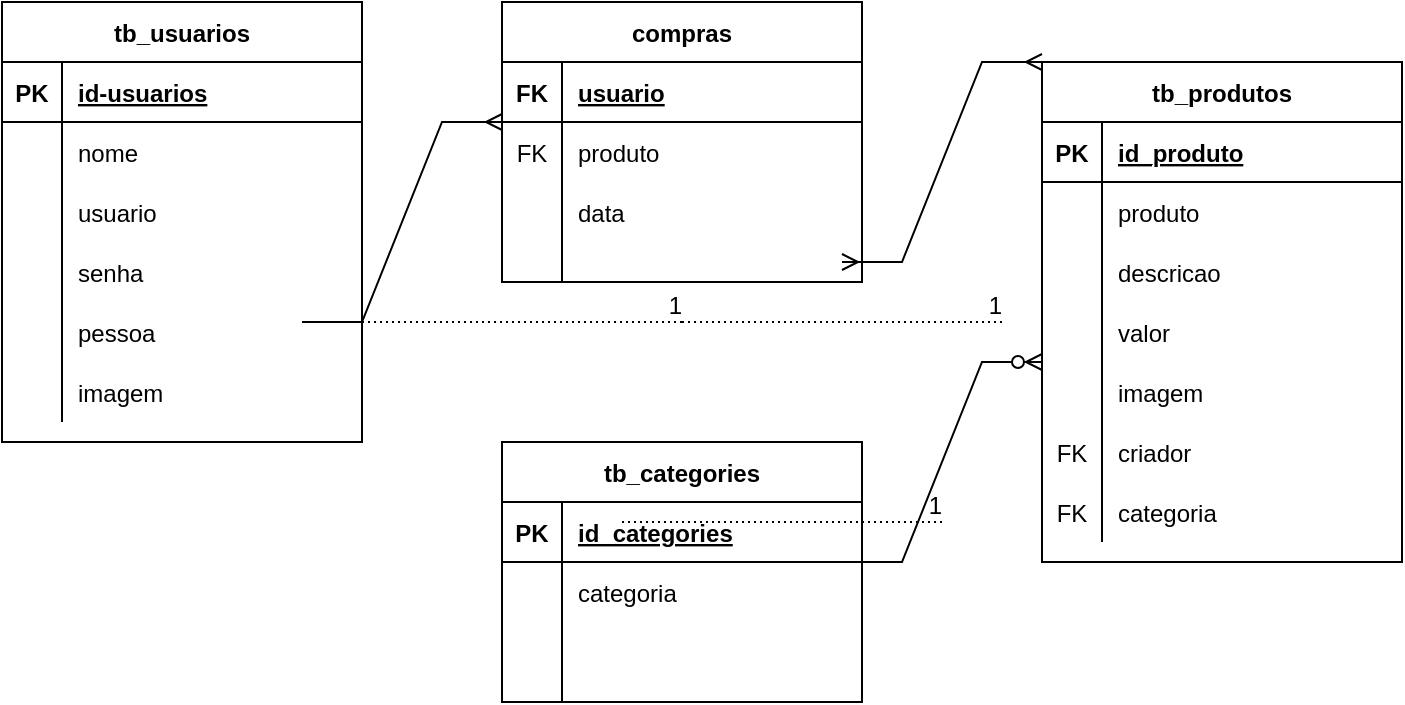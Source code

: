 <mxfile version="20.0.4" type="device"><diagram id="8hWjxHQHZRWFEGTQXekZ" name="Page-1"><mxGraphModel dx="868" dy="450" grid="1" gridSize="10" guides="1" tooltips="1" connect="1" arrows="1" fold="1" page="1" pageScale="1" pageWidth="827" pageHeight="1169" math="0" shadow="0"><root><mxCell id="0"/><mxCell id="1" parent="0"/><mxCell id="kjEjeuT7E4VxQTu1-RkY-1" value="tb_usuarios" style="shape=table;startSize=30;container=1;collapsible=1;childLayout=tableLayout;fixedRows=1;rowLines=0;fontStyle=1;align=center;resizeLast=1;" vertex="1" parent="1"><mxGeometry x="20" y="40" width="180" height="220" as="geometry"/></mxCell><mxCell id="kjEjeuT7E4VxQTu1-RkY-2" value="" style="shape=tableRow;horizontal=0;startSize=0;swimlaneHead=0;swimlaneBody=0;fillColor=none;collapsible=0;dropTarget=0;points=[[0,0.5],[1,0.5]];portConstraint=eastwest;top=0;left=0;right=0;bottom=1;" vertex="1" parent="kjEjeuT7E4VxQTu1-RkY-1"><mxGeometry y="30" width="180" height="30" as="geometry"/></mxCell><mxCell id="kjEjeuT7E4VxQTu1-RkY-3" value="PK" style="shape=partialRectangle;connectable=0;fillColor=none;top=0;left=0;bottom=0;right=0;fontStyle=1;overflow=hidden;" vertex="1" parent="kjEjeuT7E4VxQTu1-RkY-2"><mxGeometry width="30" height="30" as="geometry"><mxRectangle width="30" height="30" as="alternateBounds"/></mxGeometry></mxCell><mxCell id="kjEjeuT7E4VxQTu1-RkY-4" value="id-usuarios" style="shape=partialRectangle;connectable=0;fillColor=none;top=0;left=0;bottom=0;right=0;align=left;spacingLeft=6;fontStyle=5;overflow=hidden;" vertex="1" parent="kjEjeuT7E4VxQTu1-RkY-2"><mxGeometry x="30" width="150" height="30" as="geometry"><mxRectangle width="150" height="30" as="alternateBounds"/></mxGeometry></mxCell><mxCell id="kjEjeuT7E4VxQTu1-RkY-5" value="" style="shape=tableRow;horizontal=0;startSize=0;swimlaneHead=0;swimlaneBody=0;fillColor=none;collapsible=0;dropTarget=0;points=[[0,0.5],[1,0.5]];portConstraint=eastwest;top=0;left=0;right=0;bottom=0;" vertex="1" parent="kjEjeuT7E4VxQTu1-RkY-1"><mxGeometry y="60" width="180" height="30" as="geometry"/></mxCell><mxCell id="kjEjeuT7E4VxQTu1-RkY-6" value="" style="shape=partialRectangle;connectable=0;fillColor=none;top=0;left=0;bottom=0;right=0;editable=1;overflow=hidden;" vertex="1" parent="kjEjeuT7E4VxQTu1-RkY-5"><mxGeometry width="30" height="30" as="geometry"><mxRectangle width="30" height="30" as="alternateBounds"/></mxGeometry></mxCell><mxCell id="kjEjeuT7E4VxQTu1-RkY-7" value="nome   " style="shape=partialRectangle;connectable=0;fillColor=none;top=0;left=0;bottom=0;right=0;align=left;spacingLeft=6;overflow=hidden;" vertex="1" parent="kjEjeuT7E4VxQTu1-RkY-5"><mxGeometry x="30" width="150" height="30" as="geometry"><mxRectangle width="150" height="30" as="alternateBounds"/></mxGeometry></mxCell><mxCell id="kjEjeuT7E4VxQTu1-RkY-8" value="" style="shape=tableRow;horizontal=0;startSize=0;swimlaneHead=0;swimlaneBody=0;fillColor=none;collapsible=0;dropTarget=0;points=[[0,0.5],[1,0.5]];portConstraint=eastwest;top=0;left=0;right=0;bottom=0;" vertex="1" parent="kjEjeuT7E4VxQTu1-RkY-1"><mxGeometry y="90" width="180" height="30" as="geometry"/></mxCell><mxCell id="kjEjeuT7E4VxQTu1-RkY-9" value="" style="shape=partialRectangle;connectable=0;fillColor=none;top=0;left=0;bottom=0;right=0;editable=1;overflow=hidden;" vertex="1" parent="kjEjeuT7E4VxQTu1-RkY-8"><mxGeometry width="30" height="30" as="geometry"><mxRectangle width="30" height="30" as="alternateBounds"/></mxGeometry></mxCell><mxCell id="kjEjeuT7E4VxQTu1-RkY-10" value="usuario" style="shape=partialRectangle;connectable=0;fillColor=none;top=0;left=0;bottom=0;right=0;align=left;spacingLeft=6;overflow=hidden;" vertex="1" parent="kjEjeuT7E4VxQTu1-RkY-8"><mxGeometry x="30" width="150" height="30" as="geometry"><mxRectangle width="150" height="30" as="alternateBounds"/></mxGeometry></mxCell><mxCell id="kjEjeuT7E4VxQTu1-RkY-14" value="" style="shape=tableRow;horizontal=0;startSize=0;swimlaneHead=0;swimlaneBody=0;fillColor=none;collapsible=0;dropTarget=0;points=[[0,0.5],[1,0.5]];portConstraint=eastwest;top=0;left=0;right=0;bottom=0;" vertex="1" parent="kjEjeuT7E4VxQTu1-RkY-1"><mxGeometry y="120" width="180" height="30" as="geometry"/></mxCell><mxCell id="kjEjeuT7E4VxQTu1-RkY-15" value="" style="shape=partialRectangle;connectable=0;fillColor=none;top=0;left=0;bottom=0;right=0;editable=1;overflow=hidden;" vertex="1" parent="kjEjeuT7E4VxQTu1-RkY-14"><mxGeometry width="30" height="30" as="geometry"><mxRectangle width="30" height="30" as="alternateBounds"/></mxGeometry></mxCell><mxCell id="kjEjeuT7E4VxQTu1-RkY-16" value="senha" style="shape=partialRectangle;connectable=0;fillColor=none;top=0;left=0;bottom=0;right=0;align=left;spacingLeft=6;overflow=hidden;" vertex="1" parent="kjEjeuT7E4VxQTu1-RkY-14"><mxGeometry x="30" width="150" height="30" as="geometry"><mxRectangle width="150" height="30" as="alternateBounds"/></mxGeometry></mxCell><mxCell id="kjEjeuT7E4VxQTu1-RkY-17" value="" style="shape=tableRow;horizontal=0;startSize=0;swimlaneHead=0;swimlaneBody=0;fillColor=none;collapsible=0;dropTarget=0;points=[[0,0.5],[1,0.5]];portConstraint=eastwest;top=0;left=0;right=0;bottom=0;" vertex="1" parent="kjEjeuT7E4VxQTu1-RkY-1"><mxGeometry y="150" width="180" height="30" as="geometry"/></mxCell><mxCell id="kjEjeuT7E4VxQTu1-RkY-18" value="" style="shape=partialRectangle;connectable=0;fillColor=none;top=0;left=0;bottom=0;right=0;editable=1;overflow=hidden;" vertex="1" parent="kjEjeuT7E4VxQTu1-RkY-17"><mxGeometry width="30" height="30" as="geometry"><mxRectangle width="30" height="30" as="alternateBounds"/></mxGeometry></mxCell><mxCell id="kjEjeuT7E4VxQTu1-RkY-19" value="pessoa" style="shape=partialRectangle;connectable=0;fillColor=none;top=0;left=0;bottom=0;right=0;align=left;spacingLeft=6;overflow=hidden;" vertex="1" parent="kjEjeuT7E4VxQTu1-RkY-17"><mxGeometry x="30" width="150" height="30" as="geometry"><mxRectangle width="150" height="30" as="alternateBounds"/></mxGeometry></mxCell><mxCell id="kjEjeuT7E4VxQTu1-RkY-11" value="" style="shape=tableRow;horizontal=0;startSize=0;swimlaneHead=0;swimlaneBody=0;fillColor=none;collapsible=0;dropTarget=0;points=[[0,0.5],[1,0.5]];portConstraint=eastwest;top=0;left=0;right=0;bottom=0;" vertex="1" parent="kjEjeuT7E4VxQTu1-RkY-1"><mxGeometry y="180" width="180" height="30" as="geometry"/></mxCell><mxCell id="kjEjeuT7E4VxQTu1-RkY-12" value="" style="shape=partialRectangle;connectable=0;fillColor=none;top=0;left=0;bottom=0;right=0;editable=1;overflow=hidden;" vertex="1" parent="kjEjeuT7E4VxQTu1-RkY-11"><mxGeometry width="30" height="30" as="geometry"><mxRectangle width="30" height="30" as="alternateBounds"/></mxGeometry></mxCell><mxCell id="kjEjeuT7E4VxQTu1-RkY-13" value="imagem" style="shape=partialRectangle;connectable=0;fillColor=none;top=0;left=0;bottom=0;right=0;align=left;spacingLeft=6;overflow=hidden;" vertex="1" parent="kjEjeuT7E4VxQTu1-RkY-11"><mxGeometry x="30" width="150" height="30" as="geometry"><mxRectangle width="150" height="30" as="alternateBounds"/></mxGeometry></mxCell><mxCell id="kjEjeuT7E4VxQTu1-RkY-20" value="compras" style="shape=table;startSize=30;container=1;collapsible=1;childLayout=tableLayout;fixedRows=1;rowLines=0;fontStyle=1;align=center;resizeLast=1;" vertex="1" parent="1"><mxGeometry x="270" y="40" width="180" height="140" as="geometry"/></mxCell><mxCell id="kjEjeuT7E4VxQTu1-RkY-21" value="" style="shape=tableRow;horizontal=0;startSize=0;swimlaneHead=0;swimlaneBody=0;fillColor=none;collapsible=0;dropTarget=0;points=[[0,0.5],[1,0.5]];portConstraint=eastwest;top=0;left=0;right=0;bottom=1;" vertex="1" parent="kjEjeuT7E4VxQTu1-RkY-20"><mxGeometry y="30" width="180" height="30" as="geometry"/></mxCell><mxCell id="kjEjeuT7E4VxQTu1-RkY-22" value="FK" style="shape=partialRectangle;connectable=0;fillColor=none;top=0;left=0;bottom=0;right=0;fontStyle=1;overflow=hidden;" vertex="1" parent="kjEjeuT7E4VxQTu1-RkY-21"><mxGeometry width="30" height="30" as="geometry"><mxRectangle width="30" height="30" as="alternateBounds"/></mxGeometry></mxCell><mxCell id="kjEjeuT7E4VxQTu1-RkY-23" value="usuario" style="shape=partialRectangle;connectable=0;fillColor=none;top=0;left=0;bottom=0;right=0;align=left;spacingLeft=6;fontStyle=5;overflow=hidden;" vertex="1" parent="kjEjeuT7E4VxQTu1-RkY-21"><mxGeometry x="30" width="150" height="30" as="geometry"><mxRectangle width="150" height="30" as="alternateBounds"/></mxGeometry></mxCell><mxCell id="kjEjeuT7E4VxQTu1-RkY-24" value="" style="shape=tableRow;horizontal=0;startSize=0;swimlaneHead=0;swimlaneBody=0;fillColor=none;collapsible=0;dropTarget=0;points=[[0,0.5],[1,0.5]];portConstraint=eastwest;top=0;left=0;right=0;bottom=0;" vertex="1" parent="kjEjeuT7E4VxQTu1-RkY-20"><mxGeometry y="60" width="180" height="30" as="geometry"/></mxCell><mxCell id="kjEjeuT7E4VxQTu1-RkY-25" value="FK" style="shape=partialRectangle;connectable=0;fillColor=none;top=0;left=0;bottom=0;right=0;editable=1;overflow=hidden;" vertex="1" parent="kjEjeuT7E4VxQTu1-RkY-24"><mxGeometry width="30" height="30" as="geometry"><mxRectangle width="30" height="30" as="alternateBounds"/></mxGeometry></mxCell><mxCell id="kjEjeuT7E4VxQTu1-RkY-26" value="produto" style="shape=partialRectangle;connectable=0;fillColor=none;top=0;left=0;bottom=0;right=0;align=left;spacingLeft=6;overflow=hidden;" vertex="1" parent="kjEjeuT7E4VxQTu1-RkY-24"><mxGeometry x="30" width="150" height="30" as="geometry"><mxRectangle width="150" height="30" as="alternateBounds"/></mxGeometry></mxCell><mxCell id="kjEjeuT7E4VxQTu1-RkY-27" value="" style="shape=tableRow;horizontal=0;startSize=0;swimlaneHead=0;swimlaneBody=0;fillColor=none;collapsible=0;dropTarget=0;points=[[0,0.5],[1,0.5]];portConstraint=eastwest;top=0;left=0;right=0;bottom=0;" vertex="1" parent="kjEjeuT7E4VxQTu1-RkY-20"><mxGeometry y="90" width="180" height="30" as="geometry"/></mxCell><mxCell id="kjEjeuT7E4VxQTu1-RkY-28" value="" style="shape=partialRectangle;connectable=0;fillColor=none;top=0;left=0;bottom=0;right=0;editable=1;overflow=hidden;" vertex="1" parent="kjEjeuT7E4VxQTu1-RkY-27"><mxGeometry width="30" height="30" as="geometry"><mxRectangle width="30" height="30" as="alternateBounds"/></mxGeometry></mxCell><mxCell id="kjEjeuT7E4VxQTu1-RkY-29" value="data" style="shape=partialRectangle;connectable=0;fillColor=none;top=0;left=0;bottom=0;right=0;align=left;spacingLeft=6;overflow=hidden;" vertex="1" parent="kjEjeuT7E4VxQTu1-RkY-27"><mxGeometry x="30" width="150" height="30" as="geometry"><mxRectangle width="150" height="30" as="alternateBounds"/></mxGeometry></mxCell><mxCell id="kjEjeuT7E4VxQTu1-RkY-30" value="" style="shape=tableRow;horizontal=0;startSize=0;swimlaneHead=0;swimlaneBody=0;fillColor=none;collapsible=0;dropTarget=0;points=[[0,0.5],[1,0.5]];portConstraint=eastwest;top=0;left=0;right=0;bottom=0;" vertex="1" parent="kjEjeuT7E4VxQTu1-RkY-20"><mxGeometry y="120" width="180" height="20" as="geometry"/></mxCell><mxCell id="kjEjeuT7E4VxQTu1-RkY-31" value="" style="shape=partialRectangle;connectable=0;fillColor=none;top=0;left=0;bottom=0;right=0;editable=1;overflow=hidden;" vertex="1" parent="kjEjeuT7E4VxQTu1-RkY-30"><mxGeometry width="30" height="20" as="geometry"><mxRectangle width="30" height="20" as="alternateBounds"/></mxGeometry></mxCell><mxCell id="kjEjeuT7E4VxQTu1-RkY-32" value="" style="shape=partialRectangle;connectable=0;fillColor=none;top=0;left=0;bottom=0;right=0;align=left;spacingLeft=6;overflow=hidden;" vertex="1" parent="kjEjeuT7E4VxQTu1-RkY-30"><mxGeometry x="30" width="150" height="20" as="geometry"><mxRectangle width="150" height="20" as="alternateBounds"/></mxGeometry></mxCell><mxCell id="kjEjeuT7E4VxQTu1-RkY-33" value="tb_categories" style="shape=table;startSize=30;container=1;collapsible=1;childLayout=tableLayout;fixedRows=1;rowLines=0;fontStyle=1;align=center;resizeLast=1;" vertex="1" parent="1"><mxGeometry x="270" y="260" width="180" height="130" as="geometry"/></mxCell><mxCell id="kjEjeuT7E4VxQTu1-RkY-34" value="" style="shape=tableRow;horizontal=0;startSize=0;swimlaneHead=0;swimlaneBody=0;fillColor=none;collapsible=0;dropTarget=0;points=[[0,0.5],[1,0.5]];portConstraint=eastwest;top=0;left=0;right=0;bottom=1;" vertex="1" parent="kjEjeuT7E4VxQTu1-RkY-33"><mxGeometry y="30" width="180" height="30" as="geometry"/></mxCell><mxCell id="kjEjeuT7E4VxQTu1-RkY-35" value="PK" style="shape=partialRectangle;connectable=0;fillColor=none;top=0;left=0;bottom=0;right=0;fontStyle=1;overflow=hidden;" vertex="1" parent="kjEjeuT7E4VxQTu1-RkY-34"><mxGeometry width="30" height="30" as="geometry"><mxRectangle width="30" height="30" as="alternateBounds"/></mxGeometry></mxCell><mxCell id="kjEjeuT7E4VxQTu1-RkY-36" value="id_categories" style="shape=partialRectangle;connectable=0;fillColor=none;top=0;left=0;bottom=0;right=0;align=left;spacingLeft=6;fontStyle=5;overflow=hidden;" vertex="1" parent="kjEjeuT7E4VxQTu1-RkY-34"><mxGeometry x="30" width="150" height="30" as="geometry"><mxRectangle width="150" height="30" as="alternateBounds"/></mxGeometry></mxCell><mxCell id="kjEjeuT7E4VxQTu1-RkY-37" value="" style="shape=tableRow;horizontal=0;startSize=0;swimlaneHead=0;swimlaneBody=0;fillColor=none;collapsible=0;dropTarget=0;points=[[0,0.5],[1,0.5]];portConstraint=eastwest;top=0;left=0;right=0;bottom=0;" vertex="1" parent="kjEjeuT7E4VxQTu1-RkY-33"><mxGeometry y="60" width="180" height="30" as="geometry"/></mxCell><mxCell id="kjEjeuT7E4VxQTu1-RkY-38" value="" style="shape=partialRectangle;connectable=0;fillColor=none;top=0;left=0;bottom=0;right=0;editable=1;overflow=hidden;" vertex="1" parent="kjEjeuT7E4VxQTu1-RkY-37"><mxGeometry width="30" height="30" as="geometry"><mxRectangle width="30" height="30" as="alternateBounds"/></mxGeometry></mxCell><mxCell id="kjEjeuT7E4VxQTu1-RkY-39" value="categoria" style="shape=partialRectangle;connectable=0;fillColor=none;top=0;left=0;bottom=0;right=0;align=left;spacingLeft=6;overflow=hidden;" vertex="1" parent="kjEjeuT7E4VxQTu1-RkY-37"><mxGeometry x="30" width="150" height="30" as="geometry"><mxRectangle width="150" height="30" as="alternateBounds"/></mxGeometry></mxCell><mxCell id="kjEjeuT7E4VxQTu1-RkY-40" value="" style="shape=tableRow;horizontal=0;startSize=0;swimlaneHead=0;swimlaneBody=0;fillColor=none;collapsible=0;dropTarget=0;points=[[0,0.5],[1,0.5]];portConstraint=eastwest;top=0;left=0;right=0;bottom=0;" vertex="1" parent="kjEjeuT7E4VxQTu1-RkY-33"><mxGeometry y="90" width="180" height="20" as="geometry"/></mxCell><mxCell id="kjEjeuT7E4VxQTu1-RkY-41" value="" style="shape=partialRectangle;connectable=0;fillColor=none;top=0;left=0;bottom=0;right=0;editable=1;overflow=hidden;" vertex="1" parent="kjEjeuT7E4VxQTu1-RkY-40"><mxGeometry width="30" height="20" as="geometry"><mxRectangle width="30" height="20" as="alternateBounds"/></mxGeometry></mxCell><mxCell id="kjEjeuT7E4VxQTu1-RkY-42" value="" style="shape=partialRectangle;connectable=0;fillColor=none;top=0;left=0;bottom=0;right=0;align=left;spacingLeft=6;overflow=hidden;" vertex="1" parent="kjEjeuT7E4VxQTu1-RkY-40"><mxGeometry x="30" width="150" height="20" as="geometry"><mxRectangle width="150" height="20" as="alternateBounds"/></mxGeometry></mxCell><mxCell id="kjEjeuT7E4VxQTu1-RkY-43" value="" style="shape=tableRow;horizontal=0;startSize=0;swimlaneHead=0;swimlaneBody=0;fillColor=none;collapsible=0;dropTarget=0;points=[[0,0.5],[1,0.5]];portConstraint=eastwest;top=0;left=0;right=0;bottom=0;" vertex="1" parent="kjEjeuT7E4VxQTu1-RkY-33"><mxGeometry y="110" width="180" height="20" as="geometry"/></mxCell><mxCell id="kjEjeuT7E4VxQTu1-RkY-44" value="" style="shape=partialRectangle;connectable=0;fillColor=none;top=0;left=0;bottom=0;right=0;editable=1;overflow=hidden;" vertex="1" parent="kjEjeuT7E4VxQTu1-RkY-43"><mxGeometry width="30" height="20" as="geometry"><mxRectangle width="30" height="20" as="alternateBounds"/></mxGeometry></mxCell><mxCell id="kjEjeuT7E4VxQTu1-RkY-45" value="" style="shape=partialRectangle;connectable=0;fillColor=none;top=0;left=0;bottom=0;right=0;align=left;spacingLeft=6;overflow=hidden;" vertex="1" parent="kjEjeuT7E4VxQTu1-RkY-43"><mxGeometry x="30" width="150" height="20" as="geometry"><mxRectangle width="150" height="20" as="alternateBounds"/></mxGeometry></mxCell><mxCell id="kjEjeuT7E4VxQTu1-RkY-46" value="tb_produtos" style="shape=table;startSize=30;container=1;collapsible=1;childLayout=tableLayout;fixedRows=1;rowLines=0;fontStyle=1;align=center;resizeLast=1;" vertex="1" parent="1"><mxGeometry x="540" y="70" width="180" height="250" as="geometry"/></mxCell><mxCell id="kjEjeuT7E4VxQTu1-RkY-47" value="" style="shape=tableRow;horizontal=0;startSize=0;swimlaneHead=0;swimlaneBody=0;fillColor=none;collapsible=0;dropTarget=0;points=[[0,0.5],[1,0.5]];portConstraint=eastwest;top=0;left=0;right=0;bottom=1;" vertex="1" parent="kjEjeuT7E4VxQTu1-RkY-46"><mxGeometry y="30" width="180" height="30" as="geometry"/></mxCell><mxCell id="kjEjeuT7E4VxQTu1-RkY-48" value="PK" style="shape=partialRectangle;connectable=0;fillColor=none;top=0;left=0;bottom=0;right=0;fontStyle=1;overflow=hidden;" vertex="1" parent="kjEjeuT7E4VxQTu1-RkY-47"><mxGeometry width="30" height="30" as="geometry"><mxRectangle width="30" height="30" as="alternateBounds"/></mxGeometry></mxCell><mxCell id="kjEjeuT7E4VxQTu1-RkY-49" value="id_produto" style="shape=partialRectangle;connectable=0;fillColor=none;top=0;left=0;bottom=0;right=0;align=left;spacingLeft=6;fontStyle=5;overflow=hidden;" vertex="1" parent="kjEjeuT7E4VxQTu1-RkY-47"><mxGeometry x="30" width="150" height="30" as="geometry"><mxRectangle width="150" height="30" as="alternateBounds"/></mxGeometry></mxCell><mxCell id="kjEjeuT7E4VxQTu1-RkY-50" value="" style="shape=tableRow;horizontal=0;startSize=0;swimlaneHead=0;swimlaneBody=0;fillColor=none;collapsible=0;dropTarget=0;points=[[0,0.5],[1,0.5]];portConstraint=eastwest;top=0;left=0;right=0;bottom=0;" vertex="1" parent="kjEjeuT7E4VxQTu1-RkY-46"><mxGeometry y="60" width="180" height="30" as="geometry"/></mxCell><mxCell id="kjEjeuT7E4VxQTu1-RkY-51" value="" style="shape=partialRectangle;connectable=0;fillColor=none;top=0;left=0;bottom=0;right=0;editable=1;overflow=hidden;" vertex="1" parent="kjEjeuT7E4VxQTu1-RkY-50"><mxGeometry width="30" height="30" as="geometry"><mxRectangle width="30" height="30" as="alternateBounds"/></mxGeometry></mxCell><mxCell id="kjEjeuT7E4VxQTu1-RkY-52" value="produto" style="shape=partialRectangle;connectable=0;fillColor=none;top=0;left=0;bottom=0;right=0;align=left;spacingLeft=6;overflow=hidden;" vertex="1" parent="kjEjeuT7E4VxQTu1-RkY-50"><mxGeometry x="30" width="150" height="30" as="geometry"><mxRectangle width="150" height="30" as="alternateBounds"/></mxGeometry></mxCell><mxCell id="kjEjeuT7E4VxQTu1-RkY-53" value="" style="shape=tableRow;horizontal=0;startSize=0;swimlaneHead=0;swimlaneBody=0;fillColor=none;collapsible=0;dropTarget=0;points=[[0,0.5],[1,0.5]];portConstraint=eastwest;top=0;left=0;right=0;bottom=0;" vertex="1" parent="kjEjeuT7E4VxQTu1-RkY-46"><mxGeometry y="90" width="180" height="30" as="geometry"/></mxCell><mxCell id="kjEjeuT7E4VxQTu1-RkY-54" value="" style="shape=partialRectangle;connectable=0;fillColor=none;top=0;left=0;bottom=0;right=0;editable=1;overflow=hidden;" vertex="1" parent="kjEjeuT7E4VxQTu1-RkY-53"><mxGeometry width="30" height="30" as="geometry"><mxRectangle width="30" height="30" as="alternateBounds"/></mxGeometry></mxCell><mxCell id="kjEjeuT7E4VxQTu1-RkY-55" value="descricao" style="shape=partialRectangle;connectable=0;fillColor=none;top=0;left=0;bottom=0;right=0;align=left;spacingLeft=6;overflow=hidden;" vertex="1" parent="kjEjeuT7E4VxQTu1-RkY-53"><mxGeometry x="30" width="150" height="30" as="geometry"><mxRectangle width="150" height="30" as="alternateBounds"/></mxGeometry></mxCell><mxCell id="kjEjeuT7E4VxQTu1-RkY-56" value="" style="shape=tableRow;horizontal=0;startSize=0;swimlaneHead=0;swimlaneBody=0;fillColor=none;collapsible=0;dropTarget=0;points=[[0,0.5],[1,0.5]];portConstraint=eastwest;top=0;left=0;right=0;bottom=0;" vertex="1" parent="kjEjeuT7E4VxQTu1-RkY-46"><mxGeometry y="120" width="180" height="30" as="geometry"/></mxCell><mxCell id="kjEjeuT7E4VxQTu1-RkY-57" value="" style="shape=partialRectangle;connectable=0;fillColor=none;top=0;left=0;bottom=0;right=0;editable=1;overflow=hidden;" vertex="1" parent="kjEjeuT7E4VxQTu1-RkY-56"><mxGeometry width="30" height="30" as="geometry"><mxRectangle width="30" height="30" as="alternateBounds"/></mxGeometry></mxCell><mxCell id="kjEjeuT7E4VxQTu1-RkY-58" value="valor" style="shape=partialRectangle;connectable=0;fillColor=none;top=0;left=0;bottom=0;right=0;align=left;spacingLeft=6;overflow=hidden;" vertex="1" parent="kjEjeuT7E4VxQTu1-RkY-56"><mxGeometry x="30" width="150" height="30" as="geometry"><mxRectangle width="150" height="30" as="alternateBounds"/></mxGeometry></mxCell><mxCell id="kjEjeuT7E4VxQTu1-RkY-65" value="" style="shape=tableRow;horizontal=0;startSize=0;swimlaneHead=0;swimlaneBody=0;fillColor=none;collapsible=0;dropTarget=0;points=[[0,0.5],[1,0.5]];portConstraint=eastwest;top=0;left=0;right=0;bottom=0;" vertex="1" parent="kjEjeuT7E4VxQTu1-RkY-46"><mxGeometry y="150" width="180" height="30" as="geometry"/></mxCell><mxCell id="kjEjeuT7E4VxQTu1-RkY-66" value="" style="shape=partialRectangle;connectable=0;fillColor=none;top=0;left=0;bottom=0;right=0;editable=1;overflow=hidden;" vertex="1" parent="kjEjeuT7E4VxQTu1-RkY-65"><mxGeometry width="30" height="30" as="geometry"><mxRectangle width="30" height="30" as="alternateBounds"/></mxGeometry></mxCell><mxCell id="kjEjeuT7E4VxQTu1-RkY-67" value="imagem" style="shape=partialRectangle;connectable=0;fillColor=none;top=0;left=0;bottom=0;right=0;align=left;spacingLeft=6;overflow=hidden;" vertex="1" parent="kjEjeuT7E4VxQTu1-RkY-65"><mxGeometry x="30" width="150" height="30" as="geometry"><mxRectangle width="150" height="30" as="alternateBounds"/></mxGeometry></mxCell><mxCell id="kjEjeuT7E4VxQTu1-RkY-62" value="" style="shape=tableRow;horizontal=0;startSize=0;swimlaneHead=0;swimlaneBody=0;fillColor=none;collapsible=0;dropTarget=0;points=[[0,0.5],[1,0.5]];portConstraint=eastwest;top=0;left=0;right=0;bottom=0;" vertex="1" parent="kjEjeuT7E4VxQTu1-RkY-46"><mxGeometry y="180" width="180" height="30" as="geometry"/></mxCell><mxCell id="kjEjeuT7E4VxQTu1-RkY-63" value="FK" style="shape=partialRectangle;connectable=0;fillColor=none;top=0;left=0;bottom=0;right=0;editable=1;overflow=hidden;" vertex="1" parent="kjEjeuT7E4VxQTu1-RkY-62"><mxGeometry width="30" height="30" as="geometry"><mxRectangle width="30" height="30" as="alternateBounds"/></mxGeometry></mxCell><mxCell id="kjEjeuT7E4VxQTu1-RkY-64" value="criador" style="shape=partialRectangle;connectable=0;fillColor=none;top=0;left=0;bottom=0;right=0;align=left;spacingLeft=6;overflow=hidden;" vertex="1" parent="kjEjeuT7E4VxQTu1-RkY-62"><mxGeometry x="30" width="150" height="30" as="geometry"><mxRectangle width="150" height="30" as="alternateBounds"/></mxGeometry></mxCell><mxCell id="kjEjeuT7E4VxQTu1-RkY-59" value="" style="shape=tableRow;horizontal=0;startSize=0;swimlaneHead=0;swimlaneBody=0;fillColor=none;collapsible=0;dropTarget=0;points=[[0,0.5],[1,0.5]];portConstraint=eastwest;top=0;left=0;right=0;bottom=0;" vertex="1" parent="kjEjeuT7E4VxQTu1-RkY-46"><mxGeometry y="210" width="180" height="30" as="geometry"/></mxCell><mxCell id="kjEjeuT7E4VxQTu1-RkY-60" value="FK" style="shape=partialRectangle;connectable=0;fillColor=none;top=0;left=0;bottom=0;right=0;editable=1;overflow=hidden;" vertex="1" parent="kjEjeuT7E4VxQTu1-RkY-59"><mxGeometry width="30" height="30" as="geometry"><mxRectangle width="30" height="30" as="alternateBounds"/></mxGeometry></mxCell><mxCell id="kjEjeuT7E4VxQTu1-RkY-61" value="categoria" style="shape=partialRectangle;connectable=0;fillColor=none;top=0;left=0;bottom=0;right=0;align=left;spacingLeft=6;overflow=hidden;" vertex="1" parent="kjEjeuT7E4VxQTu1-RkY-59"><mxGeometry x="30" width="150" height="30" as="geometry"><mxRectangle width="150" height="30" as="alternateBounds"/></mxGeometry></mxCell><mxCell id="kjEjeuT7E4VxQTu1-RkY-68" value="" style="edgeStyle=entityRelationEdgeStyle;fontSize=12;html=1;endArrow=ERzeroToMany;endFill=1;rounded=0;" edge="1" parent="1"><mxGeometry width="100" height="100" relative="1" as="geometry"><mxPoint x="440" y="320" as="sourcePoint"/><mxPoint x="540" y="220" as="targetPoint"/></mxGeometry></mxCell><mxCell id="kjEjeuT7E4VxQTu1-RkY-69" value="" style="edgeStyle=entityRelationEdgeStyle;fontSize=12;html=1;endArrow=ERmany;startArrow=ERmany;rounded=0;" edge="1" parent="1"><mxGeometry width="100" height="100" relative="1" as="geometry"><mxPoint x="440" y="170" as="sourcePoint"/><mxPoint x="540" y="70" as="targetPoint"/></mxGeometry></mxCell><mxCell id="kjEjeuT7E4VxQTu1-RkY-74" value="" style="endArrow=none;html=1;rounded=0;dashed=1;dashPattern=1 2;" edge="1" parent="1"><mxGeometry relative="1" as="geometry"><mxPoint x="330" y="300" as="sourcePoint"/><mxPoint x="490" y="300" as="targetPoint"/></mxGeometry></mxCell><mxCell id="kjEjeuT7E4VxQTu1-RkY-75" value="1" style="resizable=0;html=1;align=right;verticalAlign=bottom;" connectable="0" vertex="1" parent="kjEjeuT7E4VxQTu1-RkY-74"><mxGeometry x="1" relative="1" as="geometry"/></mxCell><mxCell id="kjEjeuT7E4VxQTu1-RkY-77" value="" style="endArrow=none;html=1;rounded=0;dashed=1;dashPattern=1 2;" edge="1" parent="1"><mxGeometry relative="1" as="geometry"><mxPoint x="200" y="200" as="sourcePoint"/><mxPoint x="360" y="200" as="targetPoint"/></mxGeometry></mxCell><mxCell id="kjEjeuT7E4VxQTu1-RkY-78" value="1" style="resizable=0;html=1;align=right;verticalAlign=bottom;" connectable="0" vertex="1" parent="kjEjeuT7E4VxQTu1-RkY-77"><mxGeometry x="1" relative="1" as="geometry"/></mxCell><mxCell id="kjEjeuT7E4VxQTu1-RkY-79" value="" style="endArrow=none;html=1;rounded=0;dashed=1;dashPattern=1 2;" edge="1" parent="1"><mxGeometry relative="1" as="geometry"><mxPoint x="360" y="200" as="sourcePoint"/><mxPoint x="520" y="200" as="targetPoint"/></mxGeometry></mxCell><mxCell id="kjEjeuT7E4VxQTu1-RkY-80" value="1" style="resizable=0;html=1;align=right;verticalAlign=bottom;" connectable="0" vertex="1" parent="kjEjeuT7E4VxQTu1-RkY-79"><mxGeometry x="1" relative="1" as="geometry"/></mxCell><mxCell id="kjEjeuT7E4VxQTu1-RkY-81" value="" style="edgeStyle=entityRelationEdgeStyle;fontSize=12;html=1;endArrow=ERmany;rounded=0;" edge="1" parent="1"><mxGeometry width="100" height="100" relative="1" as="geometry"><mxPoint x="170" y="200" as="sourcePoint"/><mxPoint x="270" y="100" as="targetPoint"/></mxGeometry></mxCell></root></mxGraphModel></diagram></mxfile>